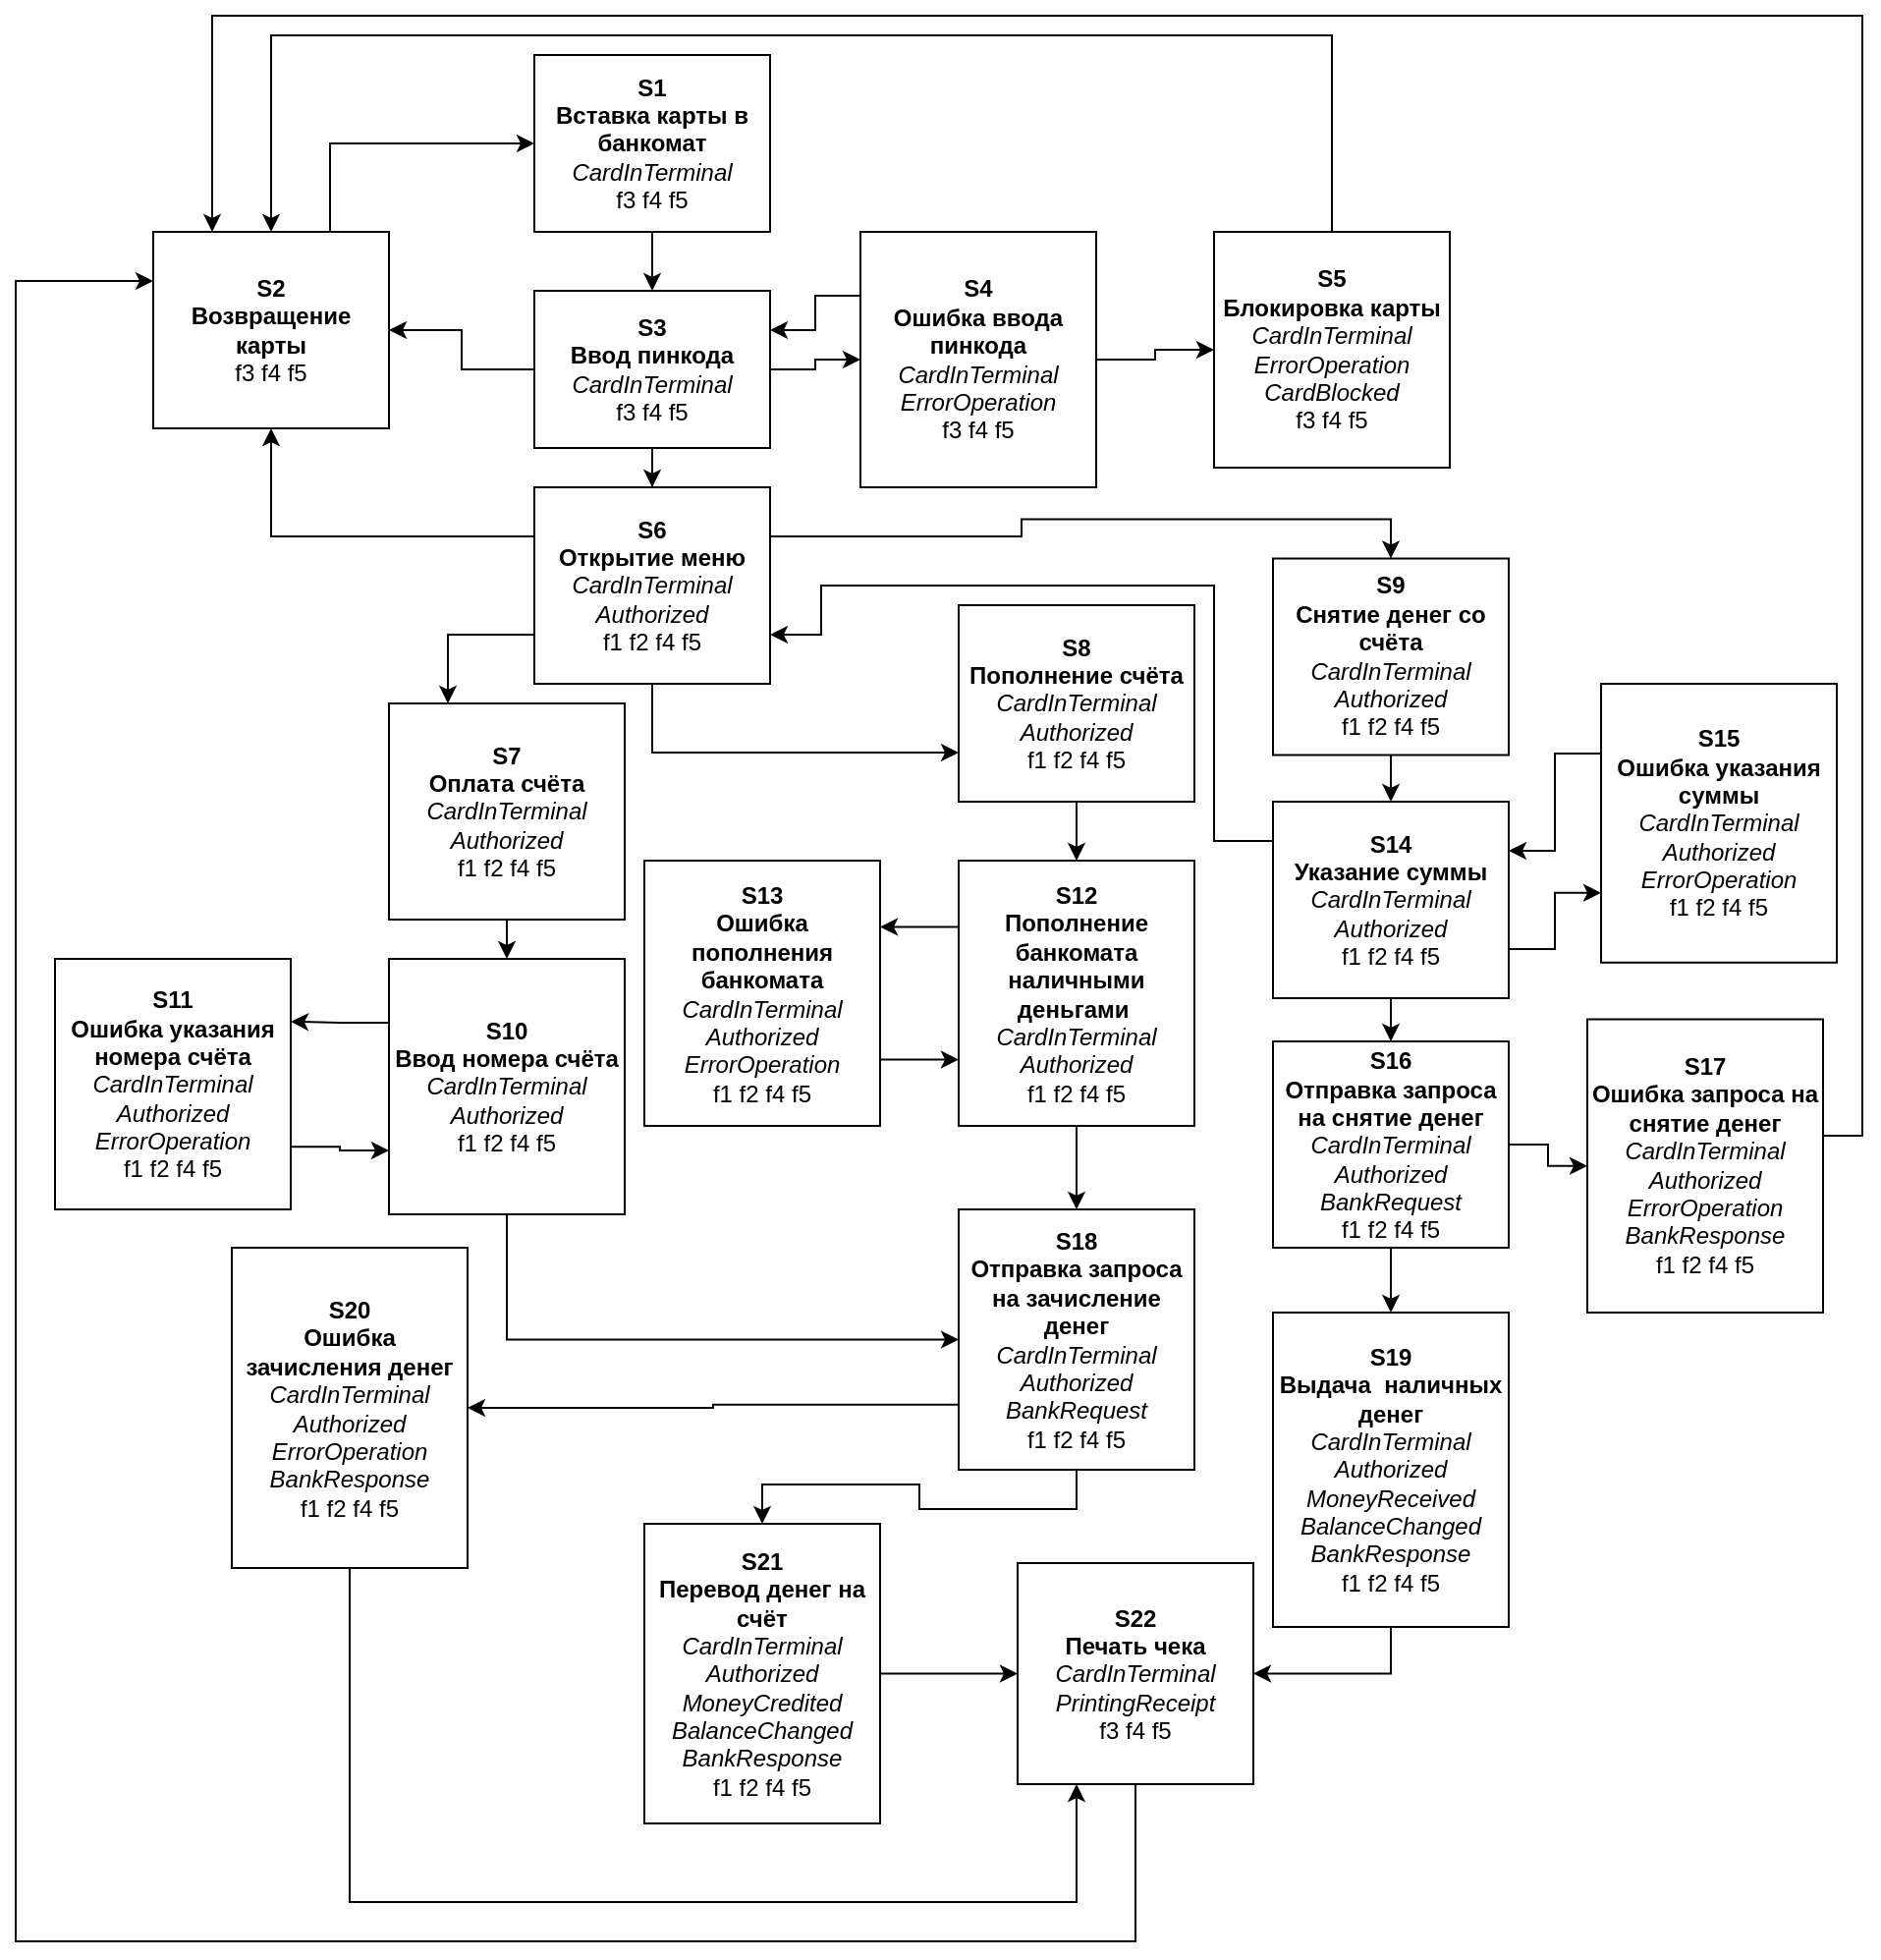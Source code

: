 <mxfile version="26.0.6">
  <diagram name="Страница — 1" id="MfmmzXRaUREnEQT_HFqd">
    <mxGraphModel dx="1434" dy="746" grid="1" gridSize="10" guides="1" tooltips="1" connect="1" arrows="1" fold="1" page="1" pageScale="1" pageWidth="1000" pageHeight="1000" math="0" shadow="0">
      <root>
        <mxCell id="0" />
        <mxCell id="1" parent="0" />
        <mxCell id="fk-1AsTx806Ikf02iE31-6" value="" style="edgeStyle=orthogonalEdgeStyle;rounded=0;orthogonalLoop=1;jettySize=auto;html=1;" parent="1" source="fk-1AsTx806Ikf02iE31-1" target="fk-1AsTx806Ikf02iE31-2" edge="1">
          <mxGeometry relative="1" as="geometry" />
        </mxCell>
        <mxCell id="fk-1AsTx806Ikf02iE31-1" value="&lt;b&gt;S1&lt;/b&gt;&lt;div&gt;&lt;b&gt;Вставка карты в банкомат&lt;/b&gt;&lt;/div&gt;&lt;div&gt;&lt;i&gt;CardInTerminal&lt;/i&gt;&lt;/div&gt;&lt;div&gt;f3 f4 f5&lt;/div&gt;" style="rounded=0;whiteSpace=wrap;html=1;" parent="1" vertex="1">
          <mxGeometry x="284" y="30" width="120" height="90" as="geometry" />
        </mxCell>
        <mxCell id="fk-1AsTx806Ikf02iE31-7" value="" style="edgeStyle=orthogonalEdgeStyle;rounded=0;orthogonalLoop=1;jettySize=auto;html=1;" parent="1" source="fk-1AsTx806Ikf02iE31-2" target="fk-1AsTx806Ikf02iE31-4" edge="1">
          <mxGeometry relative="1" as="geometry" />
        </mxCell>
        <mxCell id="fk-1AsTx806Ikf02iE31-8" value="" style="edgeStyle=orthogonalEdgeStyle;rounded=0;orthogonalLoop=1;jettySize=auto;html=1;" parent="1" source="fk-1AsTx806Ikf02iE31-2" target="fk-1AsTx806Ikf02iE31-3" edge="1">
          <mxGeometry relative="1" as="geometry" />
        </mxCell>
        <mxCell id="fk-1AsTx806Ikf02iE31-13" value="" style="edgeStyle=orthogonalEdgeStyle;rounded=0;orthogonalLoop=1;jettySize=auto;html=1;" parent="1" source="fk-1AsTx806Ikf02iE31-2" target="fk-1AsTx806Ikf02iE31-12" edge="1">
          <mxGeometry relative="1" as="geometry" />
        </mxCell>
        <mxCell id="fk-1AsTx806Ikf02iE31-2" value="&lt;b&gt;S3&lt;/b&gt;&lt;div&gt;&lt;b&gt;Ввод пинкода&lt;/b&gt;&lt;/div&gt;&lt;div&gt;&lt;i&gt;CardInTerminal&lt;/i&gt;&lt;/div&gt;&lt;div&gt;f3 f4 f5&lt;/div&gt;" style="rounded=0;whiteSpace=wrap;html=1;" parent="1" vertex="1">
          <mxGeometry x="284" y="150" width="120" height="80" as="geometry" />
        </mxCell>
        <mxCell id="dDWNQDVlqyrd8NBQg2Ad-29" style="edgeStyle=orthogonalEdgeStyle;rounded=0;orthogonalLoop=1;jettySize=auto;html=1;exitX=0.75;exitY=0;exitDx=0;exitDy=0;entryX=0;entryY=0.5;entryDx=0;entryDy=0;" parent="1" source="fk-1AsTx806Ikf02iE31-3" target="fk-1AsTx806Ikf02iE31-1" edge="1">
          <mxGeometry relative="1" as="geometry" />
        </mxCell>
        <mxCell id="fk-1AsTx806Ikf02iE31-3" value="&lt;b&gt;S2&lt;/b&gt;&lt;div&gt;&lt;b&gt;Возвращение карты&lt;/b&gt;&lt;/div&gt;&lt;div&gt;f3 f4 f5&lt;/div&gt;" style="rounded=0;whiteSpace=wrap;html=1;" parent="1" vertex="1">
          <mxGeometry x="90" y="120" width="120" height="100" as="geometry" />
        </mxCell>
        <mxCell id="fk-1AsTx806Ikf02iE31-9" value="" style="edgeStyle=orthogonalEdgeStyle;rounded=0;orthogonalLoop=1;jettySize=auto;html=1;" parent="1" source="fk-1AsTx806Ikf02iE31-4" target="fk-1AsTx806Ikf02iE31-5" edge="1">
          <mxGeometry relative="1" as="geometry" />
        </mxCell>
        <mxCell id="fk-1AsTx806Ikf02iE31-10" style="edgeStyle=orthogonalEdgeStyle;rounded=0;orthogonalLoop=1;jettySize=auto;html=1;exitX=0;exitY=0.25;exitDx=0;exitDy=0;entryX=1;entryY=0.25;entryDx=0;entryDy=0;" parent="1" source="fk-1AsTx806Ikf02iE31-4" target="fk-1AsTx806Ikf02iE31-2" edge="1">
          <mxGeometry relative="1" as="geometry" />
        </mxCell>
        <mxCell id="fk-1AsTx806Ikf02iE31-4" value="&lt;b&gt;S4&lt;/b&gt;&lt;div&gt;&lt;b&gt;Ошибка ввода пинкода&lt;/b&gt;&lt;/div&gt;&lt;div&gt;&lt;i&gt;CardInTerminal&lt;/i&gt;&lt;/div&gt;&lt;div&gt;&lt;i&gt;ErrorOperation&lt;/i&gt;&lt;/div&gt;&lt;div&gt;f3 f4 f5&lt;/div&gt;" style="rounded=0;whiteSpace=wrap;html=1;" parent="1" vertex="1">
          <mxGeometry x="450" y="120" width="120" height="130" as="geometry" />
        </mxCell>
        <mxCell id="dDWNQDVlqyrd8NBQg2Ad-28" style="edgeStyle=orthogonalEdgeStyle;rounded=0;orthogonalLoop=1;jettySize=auto;html=1;exitX=0.5;exitY=0;exitDx=0;exitDy=0;entryX=0.5;entryY=0;entryDx=0;entryDy=0;" parent="1" source="fk-1AsTx806Ikf02iE31-5" target="fk-1AsTx806Ikf02iE31-3" edge="1">
          <mxGeometry relative="1" as="geometry">
            <Array as="points">
              <mxPoint x="690" y="20" />
              <mxPoint x="150" y="20" />
            </Array>
          </mxGeometry>
        </mxCell>
        <mxCell id="fk-1AsTx806Ikf02iE31-5" value="&lt;b&gt;S5&lt;/b&gt;&lt;div&gt;&lt;b&gt;Блокировка карты&lt;/b&gt;&lt;/div&gt;&lt;div&gt;&lt;div&gt;&lt;i style=&quot;background-color: transparent; color: light-dark(rgb(0, 0, 0), rgb(255, 255, 255));&quot;&gt;CardInTerminal&lt;/i&gt;&lt;/div&gt;&lt;div&gt;&lt;i style=&quot;background-color: transparent; color: light-dark(rgb(0, 0, 0), rgb(255, 255, 255));&quot;&gt;ErrorOperation&lt;/i&gt;&lt;/div&gt;&lt;/div&gt;&lt;div&gt;&lt;i&gt;CardBlocked&lt;/i&gt;&lt;/div&gt;&lt;div&gt;f3 f4 f5&lt;/div&gt;" style="rounded=0;whiteSpace=wrap;html=1;" parent="1" vertex="1">
          <mxGeometry x="630" y="120" width="120" height="120" as="geometry" />
        </mxCell>
        <mxCell id="fk-1AsTx806Ikf02iE31-55" style="edgeStyle=orthogonalEdgeStyle;rounded=0;orthogonalLoop=1;jettySize=auto;html=1;exitX=0;exitY=0.25;exitDx=0;exitDy=0;entryX=0.5;entryY=1;entryDx=0;entryDy=0;" parent="1" source="fk-1AsTx806Ikf02iE31-12" target="fk-1AsTx806Ikf02iE31-3" edge="1">
          <mxGeometry relative="1" as="geometry" />
        </mxCell>
        <mxCell id="dDWNQDVlqyrd8NBQg2Ad-30" style="edgeStyle=orthogonalEdgeStyle;rounded=0;orthogonalLoop=1;jettySize=auto;html=1;exitX=0;exitY=0.75;exitDx=0;exitDy=0;entryX=0.25;entryY=0;entryDx=0;entryDy=0;" parent="1" source="fk-1AsTx806Ikf02iE31-12" target="fk-1AsTx806Ikf02iE31-15" edge="1">
          <mxGeometry relative="1" as="geometry" />
        </mxCell>
        <mxCell id="dDWNQDVlqyrd8NBQg2Ad-31" style="edgeStyle=orthogonalEdgeStyle;rounded=0;orthogonalLoop=1;jettySize=auto;html=1;exitX=0.5;exitY=1;exitDx=0;exitDy=0;entryX=0;entryY=0.75;entryDx=0;entryDy=0;" parent="1" source="fk-1AsTx806Ikf02iE31-12" target="fk-1AsTx806Ikf02iE31-17" edge="1">
          <mxGeometry relative="1" as="geometry" />
        </mxCell>
        <mxCell id="dDWNQDVlqyrd8NBQg2Ad-32" style="edgeStyle=orthogonalEdgeStyle;rounded=0;orthogonalLoop=1;jettySize=auto;html=1;exitX=1;exitY=0.25;exitDx=0;exitDy=0;entryX=0.5;entryY=0;entryDx=0;entryDy=0;" parent="1" source="fk-1AsTx806Ikf02iE31-12" target="fk-1AsTx806Ikf02iE31-16" edge="1">
          <mxGeometry relative="1" as="geometry" />
        </mxCell>
        <mxCell id="fk-1AsTx806Ikf02iE31-12" value="&lt;b&gt;S6&lt;/b&gt;&lt;div&gt;&lt;b&gt;Открытие меню&lt;/b&gt;&lt;/div&gt;&lt;div&gt;&lt;i style=&quot;background-color: transparent; color: light-dark(rgb(0, 0, 0), rgb(255, 255, 255));&quot;&gt;CardInTerminal&lt;/i&gt;&lt;/div&gt;&lt;div&gt;&lt;i style=&quot;background-color: transparent; color: light-dark(rgb(0, 0, 0), rgb(255, 255, 255));&quot;&gt;Authorized&lt;/i&gt;&lt;/div&gt;&lt;div&gt;f1 f2 f4 f5&lt;/div&gt;" style="rounded=0;whiteSpace=wrap;html=1;" parent="1" vertex="1">
          <mxGeometry x="284" y="250" width="120" height="100" as="geometry" />
        </mxCell>
        <mxCell id="fk-1AsTx806Ikf02iE31-31" style="edgeStyle=orthogonalEdgeStyle;rounded=0;orthogonalLoop=1;jettySize=auto;html=1;exitX=0.5;exitY=1;exitDx=0;exitDy=0;entryX=0.5;entryY=0;entryDx=0;entryDy=0;" parent="1" source="fk-1AsTx806Ikf02iE31-15" target="fk-1AsTx806Ikf02iE31-30" edge="1">
          <mxGeometry relative="1" as="geometry" />
        </mxCell>
        <mxCell id="fk-1AsTx806Ikf02iE31-15" value="&lt;b&gt;S7&lt;/b&gt;&lt;div&gt;&lt;b&gt;Оплата счёта&lt;/b&gt;&lt;/div&gt;&lt;div&gt;&lt;div&gt;&lt;i style=&quot;background-color: transparent; color: light-dark(rgb(0, 0, 0), rgb(255, 255, 255));&quot;&gt;CardInTerminal&lt;/i&gt;&lt;/div&gt;&lt;div&gt;&lt;i style=&quot;background-color: transparent; color: light-dark(rgb(0, 0, 0), rgb(255, 255, 255));&quot;&gt;Authorized&lt;/i&gt;&lt;/div&gt;&lt;/div&gt;&lt;div&gt;f1 f2 f4 f5&lt;/div&gt;" style="rounded=0;whiteSpace=wrap;html=1;" parent="1" vertex="1">
          <mxGeometry x="210" y="360" width="120" height="110" as="geometry" />
        </mxCell>
        <mxCell id="fk-1AsTx806Ikf02iE31-22" style="edgeStyle=orthogonalEdgeStyle;rounded=0;orthogonalLoop=1;jettySize=auto;html=1;exitX=0.5;exitY=1;exitDx=0;exitDy=0;entryX=0.5;entryY=0;entryDx=0;entryDy=0;" parent="1" source="fk-1AsTx806Ikf02iE31-16" target="fk-1AsTx806Ikf02iE31-21" edge="1">
          <mxGeometry relative="1" as="geometry" />
        </mxCell>
        <mxCell id="fk-1AsTx806Ikf02iE31-16" value="&lt;b&gt;S9&lt;/b&gt;&lt;div&gt;&lt;b&gt;Снятие денег со счёта&lt;/b&gt;&lt;/div&gt;&lt;div&gt;&lt;i&gt;CardInTerminal&lt;/i&gt;&lt;/div&gt;&lt;div&gt;&lt;i&gt;Authorized&lt;/i&gt;&lt;/div&gt;&lt;div&gt;f1 f2 f4 f5&lt;/div&gt;" style="rounded=0;whiteSpace=wrap;html=1;" parent="1" vertex="1">
          <mxGeometry x="660" y="286.25" width="120" height="100" as="geometry" />
        </mxCell>
        <mxCell id="dDWNQDVlqyrd8NBQg2Ad-14" style="edgeStyle=orthogonalEdgeStyle;rounded=0;orthogonalLoop=1;jettySize=auto;html=1;exitX=0.5;exitY=1;exitDx=0;exitDy=0;entryX=0.5;entryY=0;entryDx=0;entryDy=0;" parent="1" source="fk-1AsTx806Ikf02iE31-17" target="fk-1AsTx806Ikf02iE31-28" edge="1">
          <mxGeometry relative="1" as="geometry" />
        </mxCell>
        <mxCell id="fk-1AsTx806Ikf02iE31-17" value="&lt;b&gt;S8&lt;/b&gt;&lt;div&gt;&lt;b&gt;Пополнение счёта&lt;/b&gt;&lt;/div&gt;&lt;div&gt;&lt;div&gt;&lt;i&gt;CardInTerminal&lt;/i&gt;&lt;/div&gt;&lt;div&gt;&lt;i&gt;Authorized&lt;/i&gt;&lt;/div&gt;&lt;/div&gt;&lt;div&gt;f1 f2 f4 f5&lt;/div&gt;" style="rounded=0;whiteSpace=wrap;html=1;" parent="1" vertex="1">
          <mxGeometry x="500" y="310" width="120" height="100" as="geometry" />
        </mxCell>
        <mxCell id="fk-1AsTx806Ikf02iE31-27" style="edgeStyle=orthogonalEdgeStyle;rounded=0;orthogonalLoop=1;jettySize=auto;html=1;exitX=0.5;exitY=1;exitDx=0;exitDy=0;entryX=0.5;entryY=0;entryDx=0;entryDy=0;" parent="1" source="fk-1AsTx806Ikf02iE31-59" target="fk-1AsTx806Ikf02iE31-26" edge="1">
          <mxGeometry relative="1" as="geometry" />
        </mxCell>
        <mxCell id="fk-1AsTx806Ikf02iE31-46" style="edgeStyle=orthogonalEdgeStyle;rounded=0;orthogonalLoop=1;jettySize=auto;html=1;exitX=1;exitY=0.75;exitDx=0;exitDy=0;entryX=0;entryY=0.75;entryDx=0;entryDy=0;" parent="1" source="fk-1AsTx806Ikf02iE31-21" target="fk-1AsTx806Ikf02iE31-23" edge="1">
          <mxGeometry relative="1" as="geometry" />
        </mxCell>
        <mxCell id="fk-1AsTx806Ikf02iE31-70" style="edgeStyle=orthogonalEdgeStyle;rounded=0;orthogonalLoop=1;jettySize=auto;html=1;exitX=0;exitY=0.25;exitDx=0;exitDy=0;entryX=1;entryY=0.75;entryDx=0;entryDy=0;" parent="1" source="fk-1AsTx806Ikf02iE31-21" target="fk-1AsTx806Ikf02iE31-12" edge="1">
          <mxGeometry relative="1" as="geometry">
            <Array as="points">
              <mxPoint x="660" y="430" />
              <mxPoint x="630" y="430" />
              <mxPoint x="630" y="300" />
              <mxPoint x="430" y="300" />
              <mxPoint x="430" y="325" />
            </Array>
          </mxGeometry>
        </mxCell>
        <mxCell id="fk-1AsTx806Ikf02iE31-21" value="&lt;b&gt;S14&lt;/b&gt;&lt;div&gt;&lt;b&gt;Указание суммы&lt;/b&gt;&lt;/div&gt;&lt;div&gt;&lt;div&gt;&lt;i&gt;CardInTerminal&lt;/i&gt;&lt;/div&gt;&lt;div&gt;&lt;i&gt;Authorized&lt;/i&gt;&lt;/div&gt;&lt;/div&gt;&lt;div&gt;f1 f2 f4 f5&lt;/div&gt;" style="rounded=0;whiteSpace=wrap;html=1;" parent="1" vertex="1">
          <mxGeometry x="660" y="410" width="120" height="100" as="geometry" />
        </mxCell>
        <mxCell id="fk-1AsTx806Ikf02iE31-47" style="edgeStyle=orthogonalEdgeStyle;rounded=0;orthogonalLoop=1;jettySize=auto;html=1;exitX=0;exitY=0.25;exitDx=0;exitDy=0;entryX=1;entryY=0.25;entryDx=0;entryDy=0;" parent="1" source="fk-1AsTx806Ikf02iE31-23" target="fk-1AsTx806Ikf02iE31-21" edge="1">
          <mxGeometry relative="1" as="geometry" />
        </mxCell>
        <mxCell id="fk-1AsTx806Ikf02iE31-23" value="&lt;div&gt;&lt;b&gt;S15&lt;/b&gt;&lt;/div&gt;&lt;div&gt;&lt;b&gt;Ошибка указания суммы&lt;/b&gt;&lt;/div&gt;&lt;div&gt;&lt;div&gt;&lt;i&gt;CardInTerminal&lt;/i&gt;&lt;/div&gt;&lt;div&gt;&lt;i&gt;Authorized&lt;/i&gt;&lt;/div&gt;&lt;/div&gt;&lt;div&gt;&lt;div&gt;&lt;i&gt;ErrorOperation&lt;/i&gt;&lt;/div&gt;&lt;/div&gt;&lt;div&gt;f1 f2 f4 f5&lt;/div&gt;" style="rounded=0;whiteSpace=wrap;html=1;" parent="1" vertex="1">
          <mxGeometry x="827" y="350" width="120" height="141.88" as="geometry" />
        </mxCell>
        <mxCell id="fk-1AsTx806Ikf02iE31-44" style="edgeStyle=orthogonalEdgeStyle;rounded=0;orthogonalLoop=1;jettySize=auto;html=1;exitX=0.5;exitY=1;exitDx=0;exitDy=0;entryX=1;entryY=0.5;entryDx=0;entryDy=0;" parent="1" source="fk-1AsTx806Ikf02iE31-26" target="fk-1AsTx806Ikf02iE31-43" edge="1">
          <mxGeometry relative="1" as="geometry" />
        </mxCell>
        <mxCell id="fk-1AsTx806Ikf02iE31-26" value="&lt;b&gt;S19&lt;/b&gt;&lt;div&gt;&lt;b&gt;Выдача&amp;nbsp; наличных денег&lt;/b&gt;&lt;/div&gt;&lt;div&gt;&lt;div&gt;&lt;div&gt;&lt;i&gt;CardInTerminal&lt;/i&gt;&lt;/div&gt;&lt;div&gt;&lt;i&gt;Authorized&lt;/i&gt;&lt;/div&gt;&lt;/div&gt;&lt;div&gt;&lt;i&gt;MoneyReceived&lt;/i&gt;&lt;/div&gt;&lt;div&gt;&lt;i&gt;BalanceChanged&lt;/i&gt;&lt;/div&gt;&lt;div&gt;&lt;i&gt;BankResponse&lt;/i&gt;&lt;/div&gt;&lt;/div&gt;&lt;div&gt;f1 f2 f4 f5&lt;/div&gt;" style="rounded=0;whiteSpace=wrap;html=1;" parent="1" vertex="1">
          <mxGeometry x="660" y="670" width="120" height="160" as="geometry" />
        </mxCell>
        <mxCell id="fk-1AsTx806Ikf02iE31-42" style="edgeStyle=orthogonalEdgeStyle;rounded=0;orthogonalLoop=1;jettySize=auto;html=1;exitX=0.5;exitY=1;exitDx=0;exitDy=0;entryX=0.5;entryY=0;entryDx=0;entryDy=0;" parent="1" source="dDWNQDVlqyrd8NBQg2Ad-4" target="fk-1AsTx806Ikf02iE31-41" edge="1">
          <mxGeometry relative="1" as="geometry" />
        </mxCell>
        <mxCell id="dDWNQDVlqyrd8NBQg2Ad-2" style="edgeStyle=orthogonalEdgeStyle;rounded=0;orthogonalLoop=1;jettySize=auto;html=1;exitX=0;exitY=0.25;exitDx=0;exitDy=0;entryX=1;entryY=0.25;entryDx=0;entryDy=0;" parent="1" source="fk-1AsTx806Ikf02iE31-28" target="fk-1AsTx806Ikf02iE31-37" edge="1">
          <mxGeometry relative="1" as="geometry" />
        </mxCell>
        <mxCell id="fk-1AsTx806Ikf02iE31-28" value="&lt;b&gt;S12&lt;/b&gt;&lt;div&gt;&lt;b&gt;Пополнение банкомата&lt;/b&gt;&lt;/div&gt;&lt;div&gt;&lt;b style=&quot;background-color: transparent; color: light-dark(rgb(0, 0, 0), rgb(255, 255, 255));&quot;&gt;наличными деньгами&amp;nbsp;&lt;/b&gt;&lt;/div&gt;&lt;div&gt;&lt;div&gt;&lt;i&gt;CardInTerminal&lt;/i&gt;&lt;/div&gt;&lt;div&gt;&lt;i&gt;Authorized&lt;/i&gt;&lt;/div&gt;&lt;/div&gt;&lt;div&gt;f1 f2 f4 f5&lt;/div&gt;" style="rounded=0;whiteSpace=wrap;html=1;" parent="1" vertex="1">
          <mxGeometry x="500" y="440" width="120" height="135" as="geometry" />
        </mxCell>
        <mxCell id="dDWNQDVlqyrd8NBQg2Ad-18" style="edgeStyle=orthogonalEdgeStyle;rounded=0;orthogonalLoop=1;jettySize=auto;html=1;exitX=0.5;exitY=1;exitDx=0;exitDy=0;entryX=0;entryY=0.5;entryDx=0;entryDy=0;" parent="1" source="fk-1AsTx806Ikf02iE31-30" target="dDWNQDVlqyrd8NBQg2Ad-4" edge="1">
          <mxGeometry relative="1" as="geometry" />
        </mxCell>
        <mxCell id="dDWNQDVlqyrd8NBQg2Ad-22" style="edgeStyle=orthogonalEdgeStyle;rounded=0;orthogonalLoop=1;jettySize=auto;html=1;exitX=0;exitY=0.25;exitDx=0;exitDy=0;entryX=1;entryY=0.25;entryDx=0;entryDy=0;" parent="1" source="fk-1AsTx806Ikf02iE31-30" target="dDWNQDVlqyrd8NBQg2Ad-6" edge="1">
          <mxGeometry relative="1" as="geometry" />
        </mxCell>
        <mxCell id="fk-1AsTx806Ikf02iE31-30" value="&lt;b&gt;S10&lt;/b&gt;&lt;div&gt;&lt;b&gt;Ввод номера счёта&lt;/b&gt;&lt;/div&gt;&lt;div&gt;&lt;div&gt;&lt;i style=&quot;background-color: transparent; color: light-dark(rgb(0, 0, 0), rgb(255, 255, 255));&quot;&gt;CardInTerminal&lt;/i&gt;&lt;/div&gt;&lt;div&gt;&lt;i style=&quot;background-color: transparent; color: light-dark(rgb(0, 0, 0), rgb(255, 255, 255));&quot;&gt;Authorized&lt;/i&gt;&lt;/div&gt;&lt;/div&gt;&lt;div&gt;f1 f2 f4 f5&lt;/div&gt;" style="rounded=0;whiteSpace=wrap;html=1;" parent="1" vertex="1">
          <mxGeometry x="210" y="490" width="120" height="130" as="geometry" />
        </mxCell>
        <mxCell id="dDWNQDVlqyrd8NBQg2Ad-3" style="edgeStyle=orthogonalEdgeStyle;rounded=0;orthogonalLoop=1;jettySize=auto;html=1;exitX=1;exitY=0.75;exitDx=0;exitDy=0;entryX=0;entryY=0.75;entryDx=0;entryDy=0;" parent="1" source="fk-1AsTx806Ikf02iE31-37" target="fk-1AsTx806Ikf02iE31-28" edge="1">
          <mxGeometry relative="1" as="geometry" />
        </mxCell>
        <mxCell id="fk-1AsTx806Ikf02iE31-37" value="&lt;b&gt;S13&lt;/b&gt;&lt;div&gt;&lt;b&gt;Ошибка пополнения банкомата&lt;/b&gt;&lt;/div&gt;&lt;div&gt;&lt;div&gt;&lt;div&gt;&lt;i&gt;CardInTerminal&lt;/i&gt;&lt;/div&gt;&lt;div&gt;&lt;i&gt;Authorized&lt;/i&gt;&lt;/div&gt;&lt;/div&gt;&lt;div&gt;&lt;i&gt;ErrorOperation&lt;/i&gt;&lt;/div&gt;&lt;/div&gt;&lt;div&gt;f1 f2 f4 f5&lt;/div&gt;" style="rounded=0;whiteSpace=wrap;html=1;" parent="1" vertex="1">
          <mxGeometry x="340" y="440" width="120" height="135" as="geometry" />
        </mxCell>
        <mxCell id="fk-1AsTx806Ikf02iE31-45" style="edgeStyle=orthogonalEdgeStyle;rounded=0;orthogonalLoop=1;jettySize=auto;html=1;exitX=1;exitY=0.5;exitDx=0;exitDy=0;entryX=0;entryY=0.5;entryDx=0;entryDy=0;" parent="1" source="fk-1AsTx806Ikf02iE31-41" target="fk-1AsTx806Ikf02iE31-43" edge="1">
          <mxGeometry relative="1" as="geometry" />
        </mxCell>
        <mxCell id="fk-1AsTx806Ikf02iE31-41" value="&lt;b&gt;S21&lt;/b&gt;&lt;div&gt;&lt;b&gt;Перевод денег на счёт&lt;/b&gt;&lt;/div&gt;&lt;div&gt;&lt;div&gt;&lt;div&gt;&lt;i&gt;CardInTerminal&lt;/i&gt;&lt;/div&gt;&lt;div&gt;&lt;i&gt;Authorized&lt;/i&gt;&lt;/div&gt;&lt;/div&gt;&lt;div&gt;&lt;i&gt;MoneyCredited&lt;/i&gt;&lt;/div&gt;&lt;div&gt;&lt;i&gt;BalanceChanged&lt;/i&gt;&lt;/div&gt;&lt;div&gt;&lt;i&gt;BankResponse&lt;/i&gt;&lt;/div&gt;&lt;/div&gt;&lt;div&gt;f1 f2 f4 f5&lt;/div&gt;" style="rounded=0;whiteSpace=wrap;html=1;" parent="1" vertex="1">
          <mxGeometry x="340" y="777.5" width="120" height="152.5" as="geometry" />
        </mxCell>
        <mxCell id="fk-1AsTx806Ikf02iE31-63" style="edgeStyle=orthogonalEdgeStyle;rounded=0;orthogonalLoop=1;jettySize=auto;html=1;exitX=0.5;exitY=1;exitDx=0;exitDy=0;entryX=0;entryY=0.25;entryDx=0;entryDy=0;" parent="1" source="fk-1AsTx806Ikf02iE31-43" target="fk-1AsTx806Ikf02iE31-3" edge="1">
          <mxGeometry relative="1" as="geometry">
            <Array as="points">
              <mxPoint x="590" y="990" />
              <mxPoint x="20" y="990" />
              <mxPoint x="20" y="145" />
            </Array>
          </mxGeometry>
        </mxCell>
        <mxCell id="fk-1AsTx806Ikf02iE31-43" value="&lt;b&gt;S22&lt;/b&gt;&lt;div&gt;&lt;b&gt;Печать чека&lt;/b&gt;&lt;/div&gt;&lt;div&gt;&lt;div&gt;&lt;i&gt;CardInTerminal&lt;/i&gt;&lt;/div&gt;&lt;/div&gt;&lt;div&gt;&lt;i style=&quot;color: light-dark(rgb(0, 0, 0), rgb(255, 255, 255)); background-color: transparent;&quot;&gt;PrintingReceipt&lt;/i&gt;&lt;/div&gt;&lt;div&gt;f3 f4 f5&lt;/div&gt;" style="rounded=0;whiteSpace=wrap;html=1;" parent="1" vertex="1">
          <mxGeometry x="530" y="797.5" width="120" height="112.5" as="geometry" />
        </mxCell>
        <mxCell id="fk-1AsTx806Ikf02iE31-60" value="" style="edgeStyle=orthogonalEdgeStyle;rounded=0;orthogonalLoop=1;jettySize=auto;html=1;exitX=0.5;exitY=1;exitDx=0;exitDy=0;entryX=0.5;entryY=0;entryDx=0;entryDy=0;" parent="1" source="fk-1AsTx806Ikf02iE31-21" target="fk-1AsTx806Ikf02iE31-59" edge="1">
          <mxGeometry relative="1" as="geometry">
            <mxPoint x="560" y="550" as="sourcePoint" />
            <mxPoint x="560" y="720" as="targetPoint" />
          </mxGeometry>
        </mxCell>
        <mxCell id="fk-1AsTx806Ikf02iE31-71" style="edgeStyle=orthogonalEdgeStyle;rounded=0;orthogonalLoop=1;jettySize=auto;html=1;exitX=1;exitY=0.5;exitDx=0;exitDy=0;entryX=0;entryY=0.5;entryDx=0;entryDy=0;" parent="1" source="fk-1AsTx806Ikf02iE31-59" target="fk-1AsTx806Ikf02iE31-64" edge="1">
          <mxGeometry relative="1" as="geometry" />
        </mxCell>
        <mxCell id="fk-1AsTx806Ikf02iE31-59" value="&lt;b&gt;S16&lt;/b&gt;&lt;div&gt;&lt;b&gt;Отправка запроса на снятие денег&lt;/b&gt;&lt;/div&gt;&lt;div&gt;&lt;div&gt;&lt;i&gt;CardInTerminal&lt;/i&gt;&lt;/div&gt;&lt;div&gt;&lt;i&gt;Authorized&lt;/i&gt;&lt;/div&gt;&lt;/div&gt;&lt;div&gt;&lt;i&gt;BankRequest&lt;/i&gt;&lt;/div&gt;&lt;div&gt;f1 f2 f4 f5&lt;/div&gt;" style="rounded=0;whiteSpace=wrap;html=1;" parent="1" vertex="1">
          <mxGeometry x="660" y="532" width="120" height="105" as="geometry" />
        </mxCell>
        <mxCell id="dDWNQDVlqyrd8NBQg2Ad-26" style="edgeStyle=orthogonalEdgeStyle;rounded=0;orthogonalLoop=1;jettySize=auto;html=1;exitX=1;exitY=0.5;exitDx=0;exitDy=0;entryX=0.25;entryY=0;entryDx=0;entryDy=0;" parent="1" source="fk-1AsTx806Ikf02iE31-64" target="fk-1AsTx806Ikf02iE31-3" edge="1">
          <mxGeometry relative="1" as="geometry">
            <Array as="points">
              <mxPoint x="940" y="580" />
              <mxPoint x="960" y="580" />
              <mxPoint x="960" y="10" />
              <mxPoint x="120" y="10" />
            </Array>
          </mxGeometry>
        </mxCell>
        <mxCell id="fk-1AsTx806Ikf02iE31-64" value="&lt;b&gt;S17&lt;/b&gt;&lt;div&gt;&lt;span style=&quot;background-color: transparent; color: light-dark(rgb(0, 0, 0), rgb(255, 255, 255));&quot;&gt;&lt;b&gt;Ошибка запроса на снятие денег&lt;/b&gt;&lt;/span&gt;&lt;/div&gt;&lt;div&gt;&lt;i style=&quot;background-color: transparent; color: light-dark(rgb(0, 0, 0), rgb(255, 255, 255));&quot;&gt;CardInTerminal&lt;/i&gt;&lt;/div&gt;&lt;div&gt;&lt;div&gt;&lt;i&gt;Authorized&lt;/i&gt;&lt;/div&gt;&lt;/div&gt;&lt;div&gt;&lt;div&gt;&lt;i&gt;ErrorOperation&lt;/i&gt;&lt;/div&gt;&lt;/div&gt;&lt;div&gt;&lt;i&gt;BankResponse&lt;/i&gt;&lt;i&gt;&lt;/i&gt;&lt;/div&gt;&lt;div&gt;f1 f2 f4 f5&lt;/div&gt;" style="rounded=0;whiteSpace=wrap;html=1;" parent="1" vertex="1">
          <mxGeometry x="820" y="520.75" width="120" height="149.25" as="geometry" />
        </mxCell>
        <mxCell id="dDWNQDVlqyrd8NBQg2Ad-5" value="" style="edgeStyle=orthogonalEdgeStyle;rounded=0;orthogonalLoop=1;jettySize=auto;html=1;exitX=0.5;exitY=1;exitDx=0;exitDy=0;entryX=0.5;entryY=0;entryDx=0;entryDy=0;" parent="1" source="fk-1AsTx806Ikf02iE31-28" target="dDWNQDVlqyrd8NBQg2Ad-4" edge="1">
          <mxGeometry relative="1" as="geometry">
            <mxPoint x="270" y="725" as="sourcePoint" />
            <mxPoint x="270" y="890" as="targetPoint" />
          </mxGeometry>
        </mxCell>
        <mxCell id="dDWNQDVlqyrd8NBQg2Ad-20" style="edgeStyle=orthogonalEdgeStyle;rounded=0;orthogonalLoop=1;jettySize=auto;html=1;exitX=0;exitY=0.75;exitDx=0;exitDy=0;entryX=1;entryY=0.5;entryDx=0;entryDy=0;" parent="1" source="dDWNQDVlqyrd8NBQg2Ad-4" target="dDWNQDVlqyrd8NBQg2Ad-19" edge="1">
          <mxGeometry relative="1" as="geometry" />
        </mxCell>
        <mxCell id="dDWNQDVlqyrd8NBQg2Ad-4" value="&lt;b&gt;S18&lt;/b&gt;&lt;div&gt;&lt;b&gt;Отправка запроса на зачисление денег&lt;/b&gt;&lt;/div&gt;&lt;div&gt;&lt;div&gt;&lt;i&gt;CardInTerminal&lt;/i&gt;&lt;/div&gt;&lt;div&gt;&lt;i&gt;Authorized&lt;/i&gt;&lt;/div&gt;&lt;/div&gt;&lt;div&gt;&lt;i&gt;BankRequest&lt;/i&gt;&lt;/div&gt;&lt;div&gt;f1 f2 f4 f5&lt;/div&gt;" style="rounded=0;whiteSpace=wrap;html=1;" parent="1" vertex="1">
          <mxGeometry x="500" y="617.5" width="120" height="132.5" as="geometry" />
        </mxCell>
        <mxCell id="dDWNQDVlqyrd8NBQg2Ad-25" style="edgeStyle=orthogonalEdgeStyle;rounded=0;orthogonalLoop=1;jettySize=auto;html=1;exitX=1;exitY=0.75;exitDx=0;exitDy=0;entryX=0;entryY=0.75;entryDx=0;entryDy=0;" parent="1" source="dDWNQDVlqyrd8NBQg2Ad-6" target="fk-1AsTx806Ikf02iE31-30" edge="1">
          <mxGeometry relative="1" as="geometry" />
        </mxCell>
        <mxCell id="dDWNQDVlqyrd8NBQg2Ad-6" value="&lt;b&gt;S11&lt;/b&gt;&lt;div&gt;&lt;b&gt;Ошибка указания номера счёта&lt;/b&gt;&lt;/div&gt;&lt;div&gt;&lt;div&gt;&lt;i&gt;CardInTerminal&lt;/i&gt;&lt;/div&gt;&lt;div&gt;&lt;i&gt;Authorized&lt;/i&gt;&lt;/div&gt;&lt;/div&gt;&lt;div&gt;&lt;div&gt;&lt;i&gt;ErrorOperation&lt;/i&gt;&lt;/div&gt;&lt;/div&gt;&lt;div&gt;f1 f2 f4 f5&lt;/div&gt;" style="rounded=0;whiteSpace=wrap;html=1;" parent="1" vertex="1">
          <mxGeometry x="40" y="490" width="120" height="127.5" as="geometry" />
        </mxCell>
        <mxCell id="dDWNQDVlqyrd8NBQg2Ad-24" style="edgeStyle=orthogonalEdgeStyle;rounded=0;orthogonalLoop=1;jettySize=auto;html=1;exitX=0.5;exitY=1;exitDx=0;exitDy=0;entryX=0.25;entryY=1;entryDx=0;entryDy=0;" parent="1" source="dDWNQDVlqyrd8NBQg2Ad-19" target="fk-1AsTx806Ikf02iE31-43" edge="1">
          <mxGeometry relative="1" as="geometry">
            <Array as="points">
              <mxPoint x="190" y="970" />
              <mxPoint x="560" y="970" />
            </Array>
          </mxGeometry>
        </mxCell>
        <mxCell id="dDWNQDVlqyrd8NBQg2Ad-19" value="&lt;div&gt;&lt;b&gt;S20&lt;/b&gt;&lt;/div&gt;&lt;div&gt;&lt;b&gt;Ошибка зачисления денег&lt;/b&gt;&lt;/div&gt;&lt;div&gt;&lt;div&gt;&lt;i&gt;CardInTerminal&lt;/i&gt;&lt;/div&gt;&lt;div&gt;&lt;i&gt;Authorized&lt;/i&gt;&lt;/div&gt;&lt;/div&gt;&lt;div&gt;&lt;div&gt;&lt;i&gt;ErrorOperation&lt;/i&gt;&lt;/div&gt;&lt;/div&gt;&lt;div&gt;&lt;i&gt;BankResponse&lt;/i&gt;&lt;i&gt;&lt;/i&gt;&lt;/div&gt;&lt;div&gt;f1 f2 f4 f5&lt;/div&gt;" style="rounded=0;whiteSpace=wrap;html=1;" parent="1" vertex="1">
          <mxGeometry x="130" y="637" width="120" height="163" as="geometry" />
        </mxCell>
      </root>
    </mxGraphModel>
  </diagram>
</mxfile>
